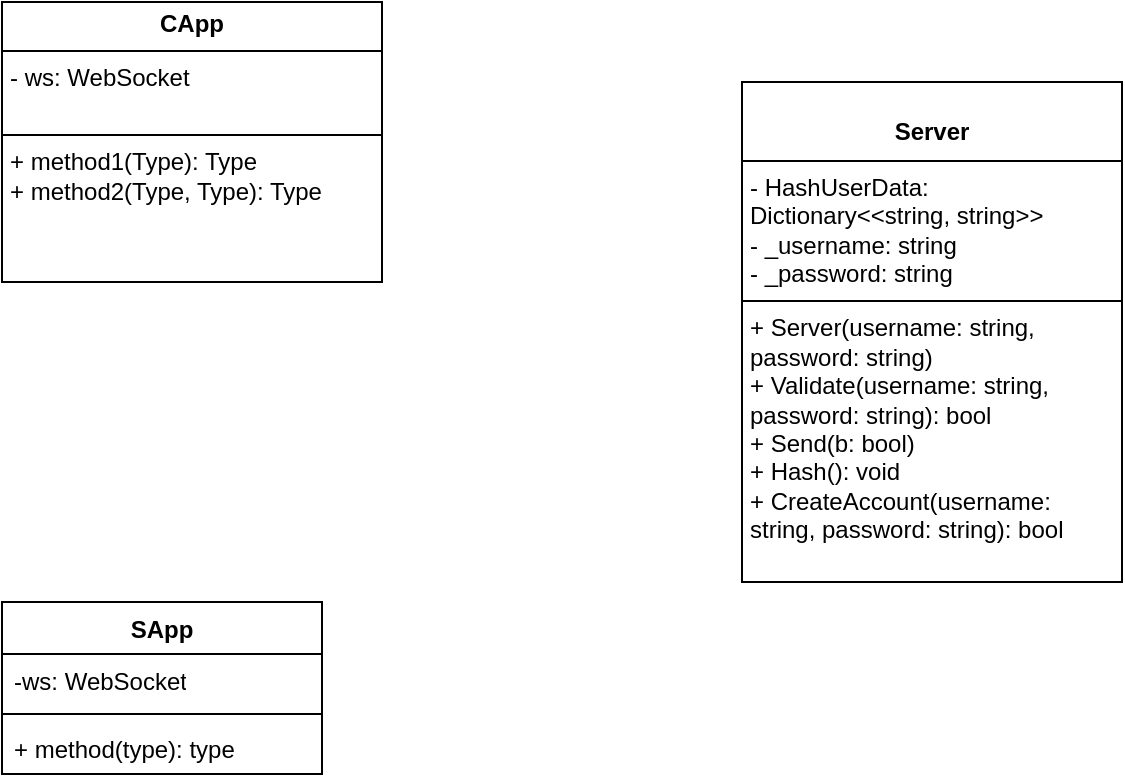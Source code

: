 <mxfile version="28.2.4">
  <diagram name="Page-1" id="A7frFAjY_kREVH2VIPrW">
    <mxGraphModel dx="1281" dy="623" grid="1" gridSize="10" guides="1" tooltips="1" connect="1" arrows="1" fold="1" page="1" pageScale="1" pageWidth="850" pageHeight="1100" math="0" shadow="0">
      <root>
        <mxCell id="0" />
        <mxCell id="1" parent="0" />
        <mxCell id="olo9tOGdbz4Du-SYdF_v-2" value="&lt;p style=&quot;margin:0px;margin-top:4px;text-align:center;&quot;&gt;&lt;b&gt;CApp&lt;/b&gt;&lt;/p&gt;&lt;hr size=&quot;1&quot; style=&quot;border-style:solid;&quot;&gt;&lt;p style=&quot;margin:0px;margin-left:4px;&quot;&gt;- ws: WebSocket&lt;/p&gt;&lt;p style=&quot;margin:0px;margin-left:4px;&quot;&gt;&lt;br&gt;&lt;/p&gt;&lt;hr size=&quot;1&quot; style=&quot;border-style:solid;&quot;&gt;&lt;p style=&quot;margin:0px;margin-left:4px;&quot;&gt;+ method1(Type): Type&lt;br&gt;+ method2(Type, Type): Type&lt;/p&gt;" style="verticalAlign=top;align=left;overflow=fill;html=1;whiteSpace=wrap;" vertex="1" parent="1">
          <mxGeometry x="110" y="120" width="190" height="140" as="geometry" />
        </mxCell>
        <mxCell id="olo9tOGdbz4Du-SYdF_v-7" value="&lt;p style=&quot;margin:0px;margin-top:4px;text-align:center;&quot;&gt;&lt;br&gt;&lt;b&gt;Server&lt;/b&gt;&lt;/p&gt;&lt;hr size=&quot;1&quot; style=&quot;border-style:solid;&quot;&gt;&lt;p style=&quot;margin:0px;margin-left:4px;&quot;&gt;- HashUserData: Dictionary&amp;lt;&amp;lt;string, string&amp;gt;&amp;gt;&lt;br&gt;- _username: string&lt;/p&gt;&lt;p style=&quot;margin:0px;margin-left:4px;&quot;&gt;- _password: string&lt;/p&gt;&lt;hr size=&quot;1&quot; style=&quot;border-style:solid;&quot;&gt;&lt;p style=&quot;margin:0px;margin-left:4px;&quot;&gt;+ Server(username: string, password: string)&lt;/p&gt;&lt;p style=&quot;margin:0px;margin-left:4px;&quot;&gt;+ Validate(username: string, password: string): bool&lt;/p&gt;&lt;p style=&quot;margin:0px;margin-left:4px;&quot;&gt;+ Send(b: bool)&lt;br&gt;+ Hash(): void&lt;/p&gt;&lt;p style=&quot;margin:0px;margin-left:4px;&quot;&gt;+ CreateAccount(username: string, password: string): bool&lt;/p&gt;" style="verticalAlign=top;align=left;overflow=fill;html=1;whiteSpace=wrap;" vertex="1" parent="1">
          <mxGeometry x="480" y="160" width="190" height="250" as="geometry" />
        </mxCell>
        <mxCell id="olo9tOGdbz4Du-SYdF_v-8" value="SApp" style="swimlane;fontStyle=1;align=center;verticalAlign=top;childLayout=stackLayout;horizontal=1;startSize=26;horizontalStack=0;resizeParent=1;resizeParentMax=0;resizeLast=0;collapsible=1;marginBottom=0;whiteSpace=wrap;html=1;" vertex="1" parent="1">
          <mxGeometry x="110" y="420" width="160" height="86" as="geometry" />
        </mxCell>
        <mxCell id="olo9tOGdbz4Du-SYdF_v-9" value="-ws: WebSocket" style="text;strokeColor=none;fillColor=none;align=left;verticalAlign=top;spacingLeft=4;spacingRight=4;overflow=hidden;rotatable=0;points=[[0,0.5],[1,0.5]];portConstraint=eastwest;whiteSpace=wrap;html=1;" vertex="1" parent="olo9tOGdbz4Du-SYdF_v-8">
          <mxGeometry y="26" width="160" height="26" as="geometry" />
        </mxCell>
        <mxCell id="olo9tOGdbz4Du-SYdF_v-10" value="" style="line;strokeWidth=1;fillColor=none;align=left;verticalAlign=middle;spacingTop=-1;spacingLeft=3;spacingRight=3;rotatable=0;labelPosition=right;points=[];portConstraint=eastwest;strokeColor=inherit;" vertex="1" parent="olo9tOGdbz4Du-SYdF_v-8">
          <mxGeometry y="52" width="160" height="8" as="geometry" />
        </mxCell>
        <mxCell id="olo9tOGdbz4Du-SYdF_v-11" value="+ method(type): type" style="text;strokeColor=none;fillColor=none;align=left;verticalAlign=top;spacingLeft=4;spacingRight=4;overflow=hidden;rotatable=0;points=[[0,0.5],[1,0.5]];portConstraint=eastwest;whiteSpace=wrap;html=1;" vertex="1" parent="olo9tOGdbz4Du-SYdF_v-8">
          <mxGeometry y="60" width="160" height="26" as="geometry" />
        </mxCell>
      </root>
    </mxGraphModel>
  </diagram>
</mxfile>
